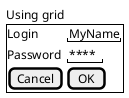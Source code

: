 '
'Just after the opening bracket, you can use a character to define if you want to draw lines or columns of the grid :
'Symbol
'# To display all vertical and horizontal lines
'! To display all vertical lines
'- To display all horizontal lines
'+ To display external lines
'
'
@startsalt
{
Using grid

'boxxed
{+
    'field
    Login | "MyName"    
    Password | "****"

    'buttons
    [Cancel] | [ OK ]
}


}
@endsalt

